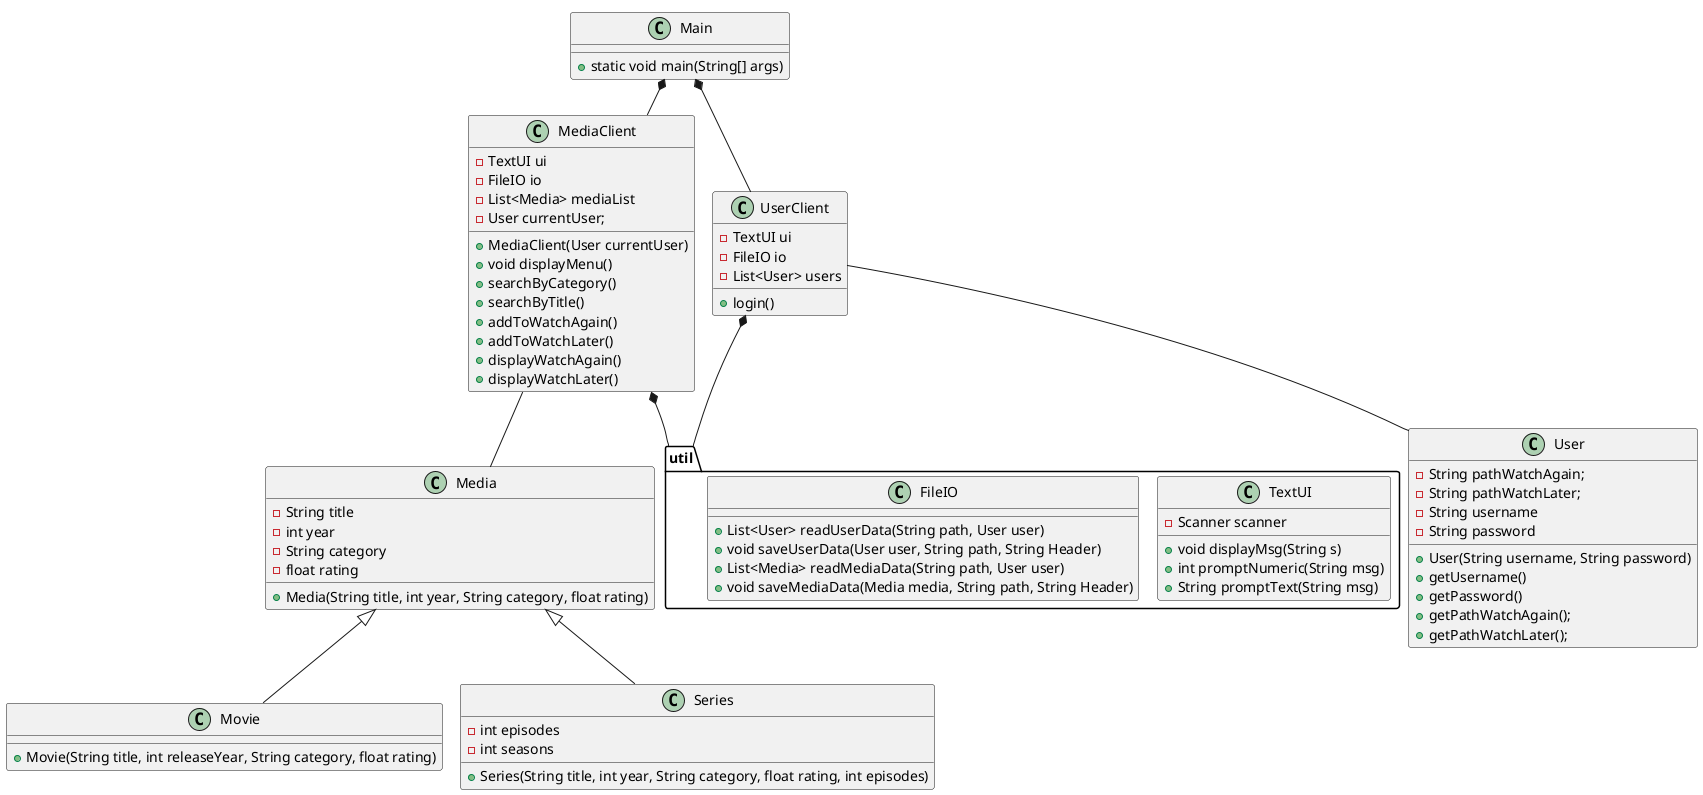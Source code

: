 @startuml
!pragma layout smetana

class Main{
+ static void main(String[] args)

}

class Media{
- String title
- int year
- String category
- float rating
+Media(String title, int year, String category, float rating)

}

class MediaClient{
-TextUI ui
-FileIO io
-List<Media> mediaList
-User currentUser;
+MediaClient(User currentUser)
+void displayMenu()
+searchByCategory()
+searchByTitle()
+addToWatchAgain()
+addToWatchLater()
+displayWatchAgain()
+displayWatchLater()
}


class User{
-String pathWatchAgain;
-String pathWatchLater;
-String username
-String password
+User(String username, String password)
+getUsername()
+getPassword()
+getPathWatchAgain();
+getPathWatchLater();
}


class Movie{

+ Movie(String title, int releaseYear, String category, float rating)
}

class Series{
- int episodes
- int seasons
+Series(String title, int year, String category, float rating, int episodes)
}


class UserClient{
-TextUI ui
-FileIO io
-List<User> users
+login()
}


package "util" {
class TextUI{
- Scanner scanner

+void displayMsg(String s)
+int promptNumeric(String msg)
+String promptText(String msg)
}

class FileIO{
+List<User> readUserData(String path, User user)
+void saveUserData(User user, String path, String Header)
+List<Media> readMediaData(String path, User user)
+void saveMediaData(Media media, String path, String Header)
}
}


Media<|--Series
Media <|-- Movie
Main *-- MediaClient
MediaClient *-- "util"
MediaClient -- Media
Main *-- UserClient
UserClient -- User
UserClient *--"util"

@enduml